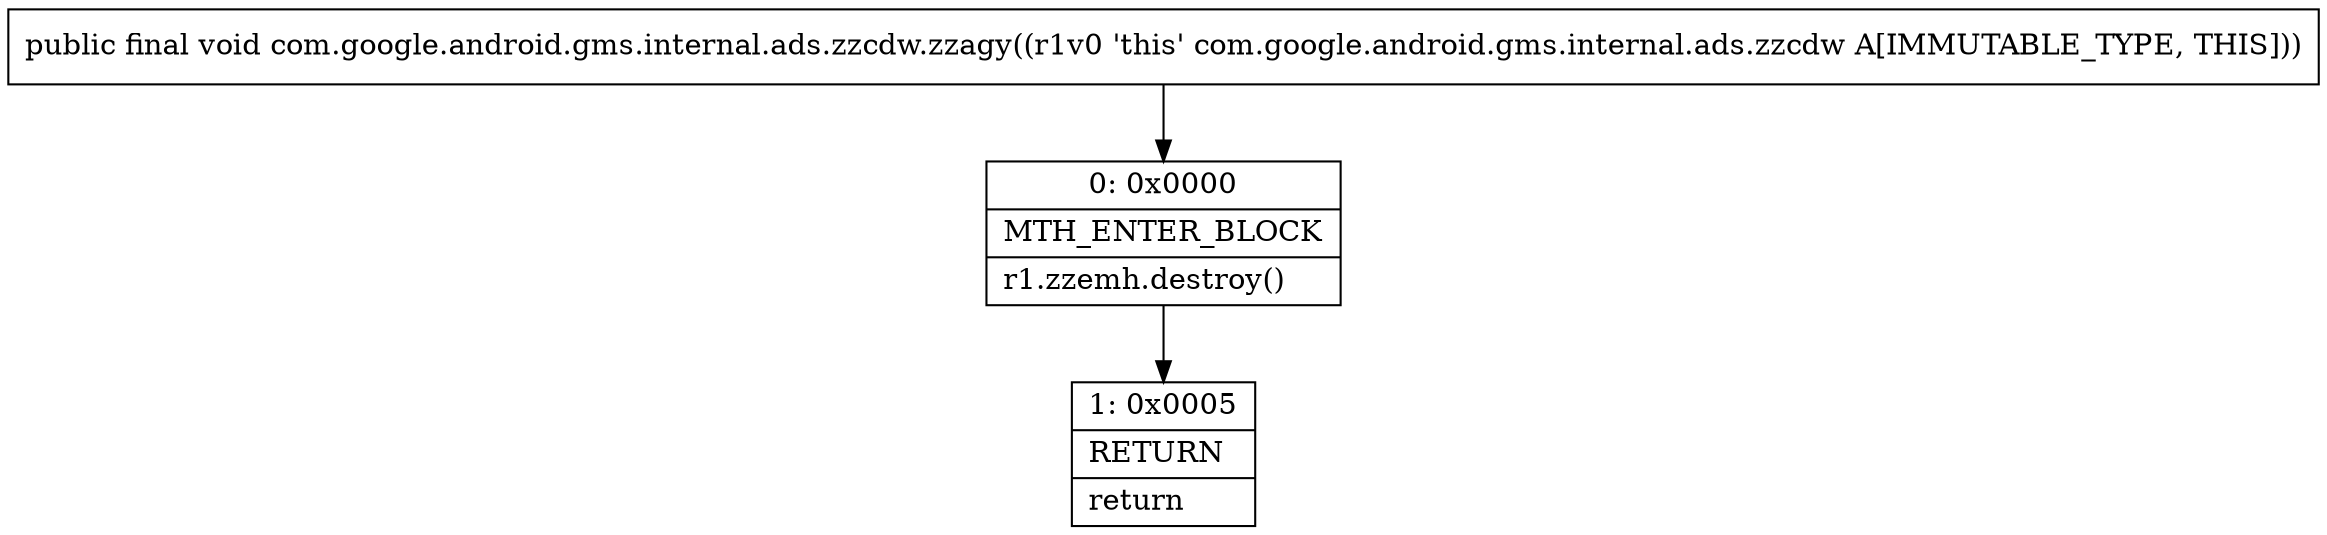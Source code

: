 digraph "CFG forcom.google.android.gms.internal.ads.zzcdw.zzagy()V" {
Node_0 [shape=record,label="{0\:\ 0x0000|MTH_ENTER_BLOCK\l|r1.zzemh.destroy()\l}"];
Node_1 [shape=record,label="{1\:\ 0x0005|RETURN\l|return\l}"];
MethodNode[shape=record,label="{public final void com.google.android.gms.internal.ads.zzcdw.zzagy((r1v0 'this' com.google.android.gms.internal.ads.zzcdw A[IMMUTABLE_TYPE, THIS])) }"];
MethodNode -> Node_0;
Node_0 -> Node_1;
}

